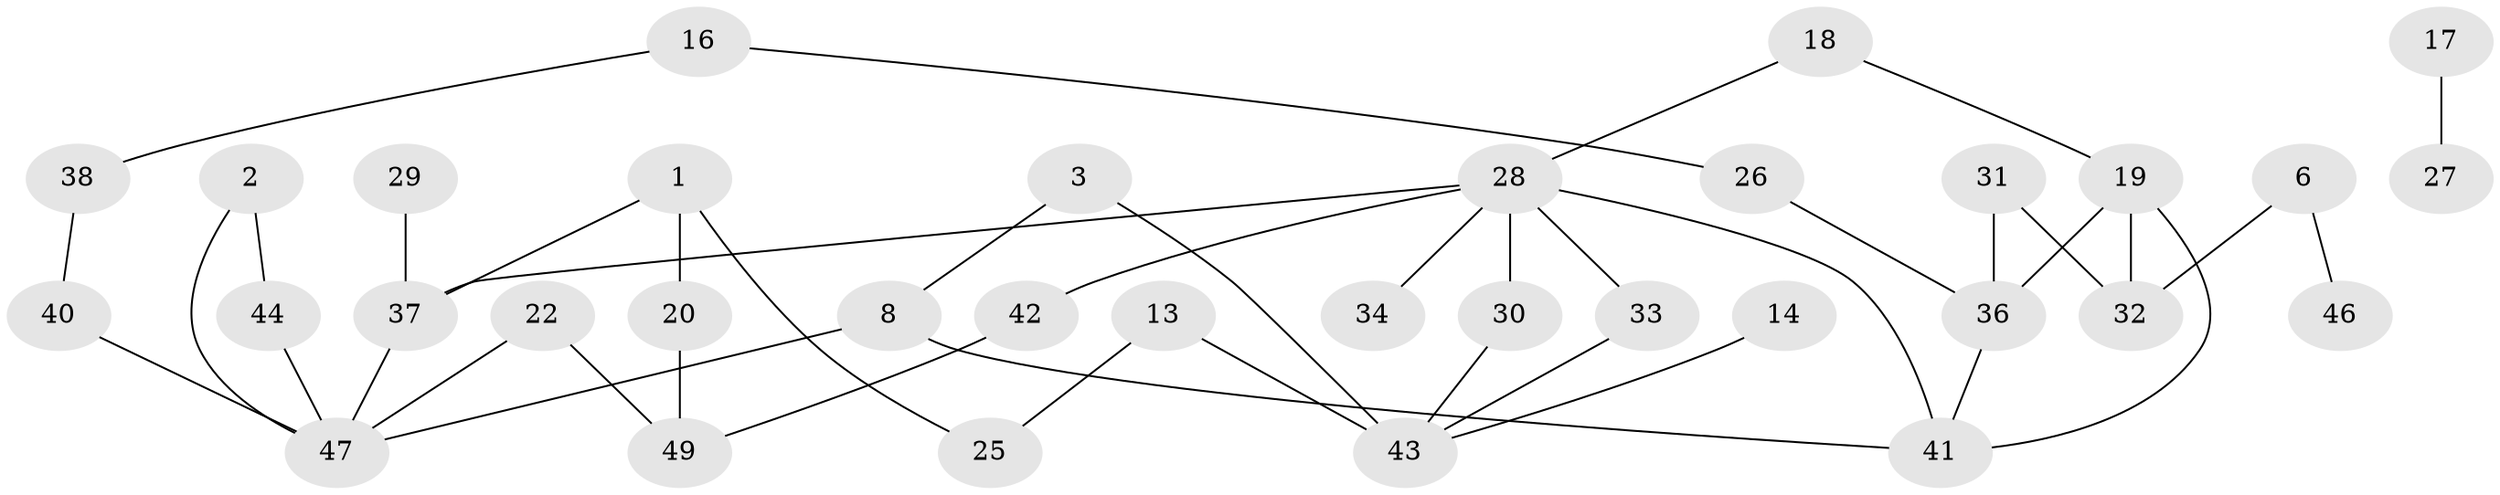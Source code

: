 // original degree distribution, {3: 0.18556701030927836, 4: 0.1134020618556701, 2: 0.2268041237113402, 1: 0.28865979381443296, 0: 0.14432989690721648, 5: 0.041237113402061855}
// Generated by graph-tools (version 1.1) at 2025/00/03/09/25 03:00:52]
// undirected, 34 vertices, 43 edges
graph export_dot {
graph [start="1"]
  node [color=gray90,style=filled];
  1;
  2;
  3;
  6;
  8;
  13;
  14;
  16;
  17;
  18;
  19;
  20;
  22;
  25;
  26;
  27;
  28;
  29;
  30;
  31;
  32;
  33;
  34;
  36;
  37;
  38;
  40;
  41;
  42;
  43;
  44;
  46;
  47;
  49;
  1 -- 20 [weight=1.0];
  1 -- 25 [weight=1.0];
  1 -- 37 [weight=1.0];
  2 -- 44 [weight=1.0];
  2 -- 47 [weight=1.0];
  3 -- 8 [weight=1.0];
  3 -- 43 [weight=1.0];
  6 -- 32 [weight=1.0];
  6 -- 46 [weight=1.0];
  8 -- 41 [weight=1.0];
  8 -- 47 [weight=1.0];
  13 -- 25 [weight=1.0];
  13 -- 43 [weight=2.0];
  14 -- 43 [weight=1.0];
  16 -- 26 [weight=1.0];
  16 -- 38 [weight=1.0];
  17 -- 27 [weight=1.0];
  18 -- 19 [weight=1.0];
  18 -- 28 [weight=1.0];
  19 -- 32 [weight=1.0];
  19 -- 36 [weight=1.0];
  19 -- 41 [weight=1.0];
  20 -- 49 [weight=1.0];
  22 -- 47 [weight=1.0];
  22 -- 49 [weight=1.0];
  26 -- 36 [weight=1.0];
  28 -- 30 [weight=1.0];
  28 -- 33 [weight=1.0];
  28 -- 34 [weight=1.0];
  28 -- 37 [weight=1.0];
  28 -- 41 [weight=1.0];
  28 -- 42 [weight=1.0];
  29 -- 37 [weight=1.0];
  30 -- 43 [weight=1.0];
  31 -- 32 [weight=1.0];
  31 -- 36 [weight=1.0];
  33 -- 43 [weight=1.0];
  36 -- 41 [weight=1.0];
  37 -- 47 [weight=1.0];
  38 -- 40 [weight=1.0];
  40 -- 47 [weight=1.0];
  42 -- 49 [weight=1.0];
  44 -- 47 [weight=1.0];
}
